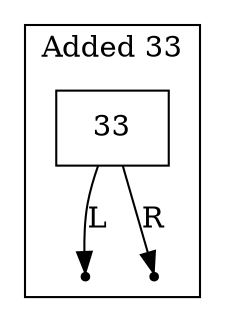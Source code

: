 digraph {
subgraph "cluster_Added 33_count_1"{
label ="Added 33";
"cluster_Added 33_count_1_data_33"[shape=record color=black label="{33}"];
"cluster_Added 33_count_1_data_33_leftNull" [label=Null shape=point color=black];
"cluster_Added 33_count_1_data_33_rightNull" [label=Null shape=point color=black];

"cluster_Added 33_count_1_data_33" -> "cluster_Added 33_count_1_data_33_leftNull"[label=L];
"cluster_Added 33_count_1_data_33" -> "cluster_Added 33_count_1_data_33_rightNull"[label=R];

}
label = "";}

